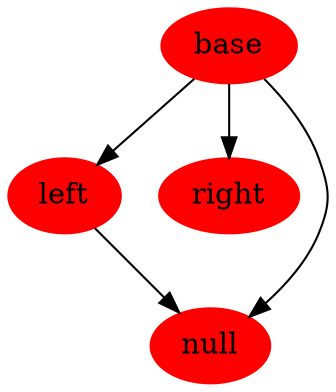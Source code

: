 digraph Dump{
node[color=red,fontsize=14,style=filled]
"1" -> "2"
"1" -> "3"
"1" -> "null"
"2" -> "null"
"1" [label= "base"]
"2" [label= "left"]
"3" [label= "right"]
}